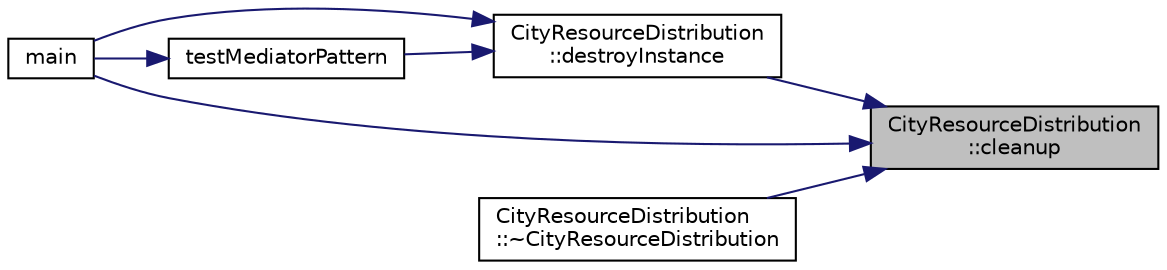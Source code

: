 digraph "CityResourceDistribution::cleanup"
{
 // LATEX_PDF_SIZE
  edge [fontname="Helvetica",fontsize="10",labelfontname="Helvetica",labelfontsize="10"];
  node [fontname="Helvetica",fontsize="10",shape=record];
  rankdir="RL";
  Node1 [label="CityResourceDistribution\l::cleanup",height=0.2,width=0.4,color="black", fillcolor="grey75", style="filled", fontcolor="black",tooltip=" "];
  Node1 -> Node2 [dir="back",color="midnightblue",fontsize="10",style="solid",fontname="Helvetica"];
  Node2 [label="CityResourceDistribution\l::destroyInstance",height=0.2,width=0.4,color="black", fillcolor="white", style="filled",URL="$classCityResourceDistribution.html#a48d38ab51e63e16b9fb4f69be22f6ecd",tooltip=" "];
  Node2 -> Node3 [dir="back",color="midnightblue",fontsize="10",style="solid",fontname="Helvetica"];
  Node3 [label="main",height=0.2,width=0.4,color="black", fillcolor="white", style="filled",URL="$main_8cpp.html#ae66f6b31b5ad750f1fe042a706a4e3d4",tooltip="Main program entry point."];
  Node2 -> Node4 [dir="back",color="midnightblue",fontsize="10",style="solid",fontname="Helvetica"];
  Node4 [label="testMediatorPattern",height=0.2,width=0.4,color="black", fillcolor="white", style="filled",URL="$main_8cpp.html#ad9a6a50886ac6638fbfd00a12d919298",tooltip=" "];
  Node4 -> Node3 [dir="back",color="midnightblue",fontsize="10",style="solid",fontname="Helvetica"];
  Node1 -> Node3 [dir="back",color="midnightblue",fontsize="10",style="solid",fontname="Helvetica"];
  Node1 -> Node5 [dir="back",color="midnightblue",fontsize="10",style="solid",fontname="Helvetica"];
  Node5 [label="CityResourceDistribution\l::~CityResourceDistribution",height=0.2,width=0.4,color="black", fillcolor="white", style="filled",URL="$classCityResourceDistribution.html#ace8e395802390c30a6bde45ddd5ba481",tooltip=" "];
}
